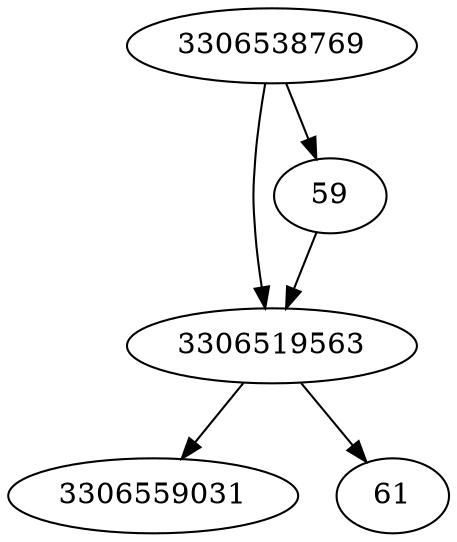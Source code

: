 strict digraph  {
3306519563;
3306538769;
3306559031;
59;
61;
3306519563 -> 61;
3306519563 -> 3306559031;
3306538769 -> 59;
3306538769 -> 3306519563;
59 -> 3306519563;
}
